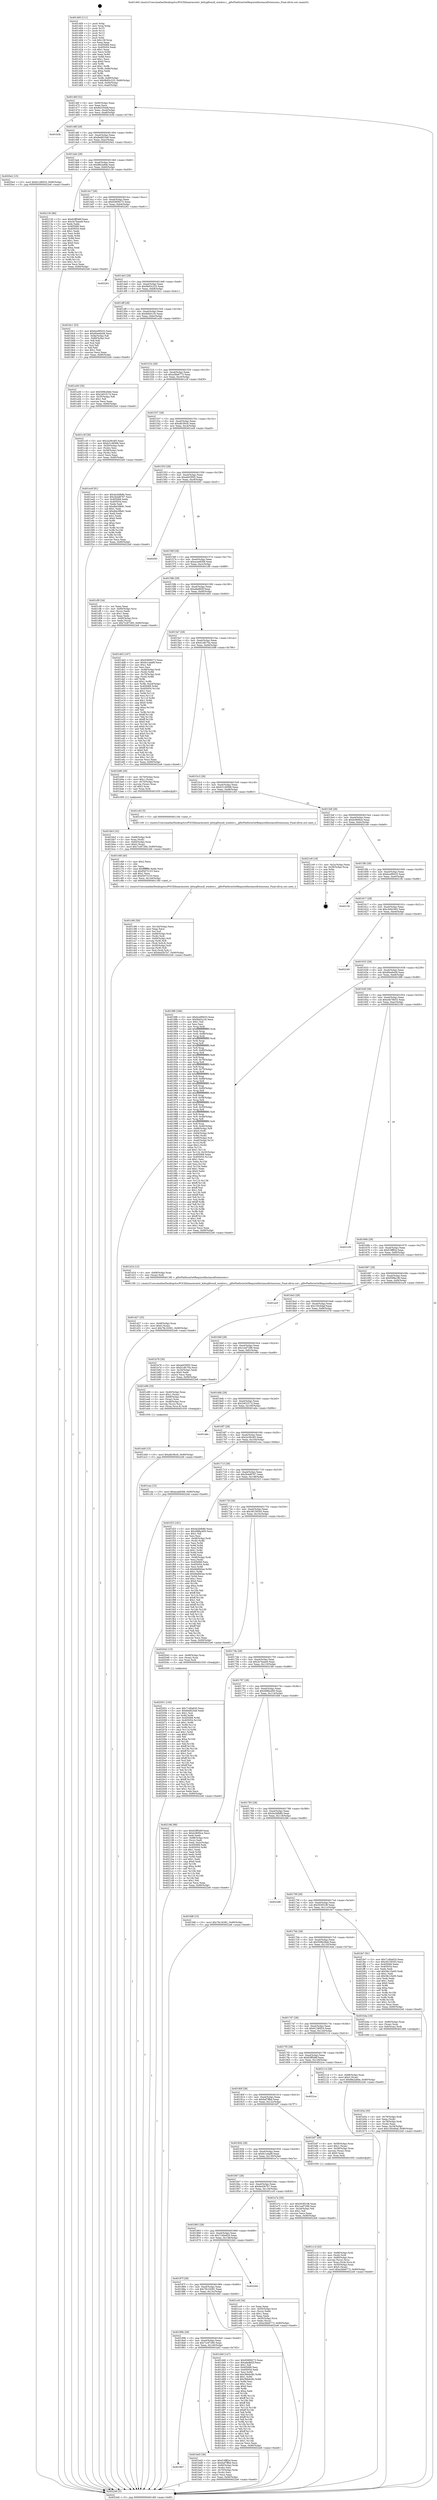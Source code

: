 digraph "0x401400" {
  label = "0x401400 (/mnt/c/Users/mathe/Desktop/tcc/POCII/binaries/extr_kittyglfwnull_window.c__glfwPlatformGetRequiredInstanceExtensions_Final-ollvm.out::main(0))"
  labelloc = "t"
  node[shape=record]

  Entry [label="",width=0.3,height=0.3,shape=circle,fillcolor=black,style=filled]
  "0x40146f" [label="{
     0x40146f [32]\l
     | [instrs]\l
     &nbsp;&nbsp;0x40146f \<+6\>: mov -0x90(%rbp),%eax\l
     &nbsp;&nbsp;0x401475 \<+2\>: mov %eax,%ecx\l
     &nbsp;&nbsp;0x401477 \<+6\>: sub $0x8e535ddf,%ecx\l
     &nbsp;&nbsp;0x40147d \<+6\>: mov %eax,-0xa4(%rbp)\l
     &nbsp;&nbsp;0x401483 \<+6\>: mov %ecx,-0xa8(%rbp)\l
     &nbsp;&nbsp;0x401489 \<+6\>: je 0000000000401b3b \<main+0x73b\>\l
  }"]
  "0x401b3b" [label="{
     0x401b3b\l
  }", style=dashed]
  "0x40148f" [label="{
     0x40148f [28]\l
     | [instrs]\l
     &nbsp;&nbsp;0x40148f \<+5\>: jmp 0000000000401494 \<main+0x94\>\l
     &nbsp;&nbsp;0x401494 \<+6\>: mov -0xa4(%rbp),%eax\l
     &nbsp;&nbsp;0x40149a \<+5\>: sub $0x8ed823a8,%eax\l
     &nbsp;&nbsp;0x40149f \<+6\>: mov %eax,-0xac(%rbp)\l
     &nbsp;&nbsp;0x4014a5 \<+6\>: je 00000000004020e2 \<main+0xce2\>\l
  }"]
  Exit [label="",width=0.3,height=0.3,shape=circle,fillcolor=black,style=filled,peripheries=2]
  "0x4020e2" [label="{
     0x4020e2 [15]\l
     | [instrs]\l
     &nbsp;&nbsp;0x4020e2 \<+10\>: movl $0x61280f16,-0x90(%rbp)\l
     &nbsp;&nbsp;0x4020ec \<+5\>: jmp 00000000004022e6 \<main+0xee6\>\l
  }"]
  "0x4014ab" [label="{
     0x4014ab [28]\l
     | [instrs]\l
     &nbsp;&nbsp;0x4014ab \<+5\>: jmp 00000000004014b0 \<main+0xb0\>\l
     &nbsp;&nbsp;0x4014b0 \<+6\>: mov -0xa4(%rbp),%eax\l
     &nbsp;&nbsp;0x4014b6 \<+5\>: sub $0x8fe2a8de,%eax\l
     &nbsp;&nbsp;0x4014bb \<+6\>: mov %eax,-0xb0(%rbp)\l
     &nbsp;&nbsp;0x4014c1 \<+6\>: je 0000000000402130 \<main+0xd30\>\l
  }"]
  "0x402051" [label="{
     0x402051 [145]\l
     | [instrs]\l
     &nbsp;&nbsp;0x402051 \<+5\>: mov $0x71d0a620,%ecx\l
     &nbsp;&nbsp;0x402056 \<+5\>: mov $0x8ed823a8,%edx\l
     &nbsp;&nbsp;0x40205b \<+3\>: mov $0x1,%sil\l
     &nbsp;&nbsp;0x40205e \<+3\>: xor %r8d,%r8d\l
     &nbsp;&nbsp;0x402061 \<+8\>: mov 0x405068,%r9d\l
     &nbsp;&nbsp;0x402069 \<+8\>: mov 0x405054,%r10d\l
     &nbsp;&nbsp;0x402071 \<+4\>: sub $0x1,%r8d\l
     &nbsp;&nbsp;0x402075 \<+3\>: mov %r9d,%r11d\l
     &nbsp;&nbsp;0x402078 \<+3\>: add %r8d,%r11d\l
     &nbsp;&nbsp;0x40207b \<+4\>: imul %r11d,%r9d\l
     &nbsp;&nbsp;0x40207f \<+4\>: and $0x1,%r9d\l
     &nbsp;&nbsp;0x402083 \<+4\>: cmp $0x0,%r9d\l
     &nbsp;&nbsp;0x402087 \<+3\>: sete %bl\l
     &nbsp;&nbsp;0x40208a \<+4\>: cmp $0xa,%r10d\l
     &nbsp;&nbsp;0x40208e \<+4\>: setl %r14b\l
     &nbsp;&nbsp;0x402092 \<+3\>: mov %bl,%r15b\l
     &nbsp;&nbsp;0x402095 \<+4\>: xor $0xff,%r15b\l
     &nbsp;&nbsp;0x402099 \<+3\>: mov %r14b,%r12b\l
     &nbsp;&nbsp;0x40209c \<+4\>: xor $0xff,%r12b\l
     &nbsp;&nbsp;0x4020a0 \<+4\>: xor $0x1,%sil\l
     &nbsp;&nbsp;0x4020a4 \<+3\>: mov %r15b,%r13b\l
     &nbsp;&nbsp;0x4020a7 \<+4\>: and $0xff,%r13b\l
     &nbsp;&nbsp;0x4020ab \<+3\>: and %sil,%bl\l
     &nbsp;&nbsp;0x4020ae \<+3\>: mov %r12b,%al\l
     &nbsp;&nbsp;0x4020b1 \<+2\>: and $0xff,%al\l
     &nbsp;&nbsp;0x4020b3 \<+3\>: and %sil,%r14b\l
     &nbsp;&nbsp;0x4020b6 \<+3\>: or %bl,%r13b\l
     &nbsp;&nbsp;0x4020b9 \<+3\>: or %r14b,%al\l
     &nbsp;&nbsp;0x4020bc \<+3\>: xor %al,%r13b\l
     &nbsp;&nbsp;0x4020bf \<+3\>: or %r12b,%r15b\l
     &nbsp;&nbsp;0x4020c2 \<+4\>: xor $0xff,%r15b\l
     &nbsp;&nbsp;0x4020c6 \<+4\>: or $0x1,%sil\l
     &nbsp;&nbsp;0x4020ca \<+3\>: and %sil,%r15b\l
     &nbsp;&nbsp;0x4020cd \<+3\>: or %r15b,%r13b\l
     &nbsp;&nbsp;0x4020d0 \<+4\>: test $0x1,%r13b\l
     &nbsp;&nbsp;0x4020d4 \<+3\>: cmovne %edx,%ecx\l
     &nbsp;&nbsp;0x4020d7 \<+6\>: mov %ecx,-0x90(%rbp)\l
     &nbsp;&nbsp;0x4020dd \<+5\>: jmp 00000000004022e6 \<main+0xee6\>\l
  }"]
  "0x402130" [label="{
     0x402130 [86]\l
     | [instrs]\l
     &nbsp;&nbsp;0x402130 \<+5\>: mov $0x62ff5d6f,%eax\l
     &nbsp;&nbsp;0x402135 \<+5\>: mov $0x3e7baee9,%ecx\l
     &nbsp;&nbsp;0x40213a \<+2\>: xor %edx,%edx\l
     &nbsp;&nbsp;0x40213c \<+7\>: mov 0x405068,%esi\l
     &nbsp;&nbsp;0x402143 \<+7\>: mov 0x405054,%edi\l
     &nbsp;&nbsp;0x40214a \<+3\>: sub $0x1,%edx\l
     &nbsp;&nbsp;0x40214d \<+3\>: mov %esi,%r8d\l
     &nbsp;&nbsp;0x402150 \<+3\>: add %edx,%r8d\l
     &nbsp;&nbsp;0x402153 \<+4\>: imul %r8d,%esi\l
     &nbsp;&nbsp;0x402157 \<+3\>: and $0x1,%esi\l
     &nbsp;&nbsp;0x40215a \<+3\>: cmp $0x0,%esi\l
     &nbsp;&nbsp;0x40215d \<+4\>: sete %r9b\l
     &nbsp;&nbsp;0x402161 \<+3\>: cmp $0xa,%edi\l
     &nbsp;&nbsp;0x402164 \<+4\>: setl %r10b\l
     &nbsp;&nbsp;0x402168 \<+3\>: mov %r9b,%r11b\l
     &nbsp;&nbsp;0x40216b \<+3\>: and %r10b,%r11b\l
     &nbsp;&nbsp;0x40216e \<+3\>: xor %r10b,%r9b\l
     &nbsp;&nbsp;0x402171 \<+3\>: or %r9b,%r11b\l
     &nbsp;&nbsp;0x402174 \<+4\>: test $0x1,%r11b\l
     &nbsp;&nbsp;0x402178 \<+3\>: cmovne %ecx,%eax\l
     &nbsp;&nbsp;0x40217b \<+6\>: mov %eax,-0x90(%rbp)\l
     &nbsp;&nbsp;0x402181 \<+5\>: jmp 00000000004022e6 \<main+0xee6\>\l
  }"]
  "0x4014c7" [label="{
     0x4014c7 [28]\l
     | [instrs]\l
     &nbsp;&nbsp;0x4014c7 \<+5\>: jmp 00000000004014cc \<main+0xcc\>\l
     &nbsp;&nbsp;0x4014cc \<+6\>: mov -0xa4(%rbp),%eax\l
     &nbsp;&nbsp;0x4014d2 \<+5\>: sub $0x93809273,%eax\l
     &nbsp;&nbsp;0x4014d7 \<+6\>: mov %eax,-0xb4(%rbp)\l
     &nbsp;&nbsp;0x4014dd \<+6\>: je 0000000000402261 \<main+0xe61\>\l
  }"]
  "0x401eb9" [label="{
     0x401eb9 [15]\l
     | [instrs]\l
     &nbsp;&nbsp;0x401eb9 \<+10\>: movl $0xa8c56cfc,-0x90(%rbp)\l
     &nbsp;&nbsp;0x401ec3 \<+5\>: jmp 00000000004022e6 \<main+0xee6\>\l
  }"]
  "0x402261" [label="{
     0x402261\l
  }", style=dashed]
  "0x4014e3" [label="{
     0x4014e3 [28]\l
     | [instrs]\l
     &nbsp;&nbsp;0x4014e3 \<+5\>: jmp 00000000004014e8 \<main+0xe8\>\l
     &nbsp;&nbsp;0x4014e8 \<+6\>: mov -0xa4(%rbp),%eax\l
     &nbsp;&nbsp;0x4014ee \<+5\>: sub $0x9b93c225,%eax\l
     &nbsp;&nbsp;0x4014f3 \<+6\>: mov %eax,-0xb8(%rbp)\l
     &nbsp;&nbsp;0x4014f9 \<+6\>: je 00000000004018c1 \<main+0x4c1\>\l
  }"]
  "0x401d27" [label="{
     0x401d27 [25]\l
     | [instrs]\l
     &nbsp;&nbsp;0x401d27 \<+4\>: mov -0x48(%rbp),%rax\l
     &nbsp;&nbsp;0x401d2b \<+6\>: movl $0x0,(%rax)\l
     &nbsp;&nbsp;0x401d31 \<+10\>: movl $0x78c16381,-0x90(%rbp)\l
     &nbsp;&nbsp;0x401d3b \<+5\>: jmp 00000000004022e6 \<main+0xee6\>\l
  }"]
  "0x4018c1" [label="{
     0x4018c1 [53]\l
     | [instrs]\l
     &nbsp;&nbsp;0x4018c1 \<+5\>: mov $0xbce99433,%eax\l
     &nbsp;&nbsp;0x4018c6 \<+5\>: mov $0xd0ee6a58,%ecx\l
     &nbsp;&nbsp;0x4018cb \<+6\>: mov -0x8a(%rbp),%dl\l
     &nbsp;&nbsp;0x4018d1 \<+7\>: mov -0x89(%rbp),%sil\l
     &nbsp;&nbsp;0x4018d8 \<+3\>: mov %dl,%dil\l
     &nbsp;&nbsp;0x4018db \<+3\>: and %sil,%dil\l
     &nbsp;&nbsp;0x4018de \<+3\>: xor %sil,%dl\l
     &nbsp;&nbsp;0x4018e1 \<+3\>: or %dl,%dil\l
     &nbsp;&nbsp;0x4018e4 \<+4\>: test $0x1,%dil\l
     &nbsp;&nbsp;0x4018e8 \<+3\>: cmovne %ecx,%eax\l
     &nbsp;&nbsp;0x4018eb \<+6\>: mov %eax,-0x90(%rbp)\l
     &nbsp;&nbsp;0x4018f1 \<+5\>: jmp 00000000004022e6 \<main+0xee6\>\l
  }"]
  "0x4014ff" [label="{
     0x4014ff [28]\l
     | [instrs]\l
     &nbsp;&nbsp;0x4014ff \<+5\>: jmp 0000000000401504 \<main+0x104\>\l
     &nbsp;&nbsp;0x401504 \<+6\>: mov -0xa4(%rbp),%eax\l
     &nbsp;&nbsp;0x40150a \<+5\>: sub $0x9dd3c1fc,%eax\l
     &nbsp;&nbsp;0x40150f \<+6\>: mov %eax,-0xbc(%rbp)\l
     &nbsp;&nbsp;0x401515 \<+6\>: je 0000000000401a50 \<main+0x650\>\l
  }"]
  "0x4022e6" [label="{
     0x4022e6 [5]\l
     | [instrs]\l
     &nbsp;&nbsp;0x4022e6 \<+5\>: jmp 000000000040146f \<main+0x6f\>\l
  }"]
  "0x401400" [label="{
     0x401400 [111]\l
     | [instrs]\l
     &nbsp;&nbsp;0x401400 \<+1\>: push %rbp\l
     &nbsp;&nbsp;0x401401 \<+3\>: mov %rsp,%rbp\l
     &nbsp;&nbsp;0x401404 \<+2\>: push %r15\l
     &nbsp;&nbsp;0x401406 \<+2\>: push %r14\l
     &nbsp;&nbsp;0x401408 \<+2\>: push %r13\l
     &nbsp;&nbsp;0x40140a \<+2\>: push %r12\l
     &nbsp;&nbsp;0x40140c \<+1\>: push %rbx\l
     &nbsp;&nbsp;0x40140d \<+7\>: sub $0x138,%rsp\l
     &nbsp;&nbsp;0x401414 \<+2\>: xor %eax,%eax\l
     &nbsp;&nbsp;0x401416 \<+7\>: mov 0x405068,%ecx\l
     &nbsp;&nbsp;0x40141d \<+7\>: mov 0x405054,%edx\l
     &nbsp;&nbsp;0x401424 \<+3\>: sub $0x1,%eax\l
     &nbsp;&nbsp;0x401427 \<+3\>: mov %ecx,%r8d\l
     &nbsp;&nbsp;0x40142a \<+3\>: add %eax,%r8d\l
     &nbsp;&nbsp;0x40142d \<+4\>: imul %r8d,%ecx\l
     &nbsp;&nbsp;0x401431 \<+3\>: and $0x1,%ecx\l
     &nbsp;&nbsp;0x401434 \<+3\>: cmp $0x0,%ecx\l
     &nbsp;&nbsp;0x401437 \<+4\>: sete %r9b\l
     &nbsp;&nbsp;0x40143b \<+4\>: and $0x1,%r9b\l
     &nbsp;&nbsp;0x40143f \<+7\>: mov %r9b,-0x8a(%rbp)\l
     &nbsp;&nbsp;0x401446 \<+3\>: cmp $0xa,%edx\l
     &nbsp;&nbsp;0x401449 \<+4\>: setl %r9b\l
     &nbsp;&nbsp;0x40144d \<+4\>: and $0x1,%r9b\l
     &nbsp;&nbsp;0x401451 \<+7\>: mov %r9b,-0x89(%rbp)\l
     &nbsp;&nbsp;0x401458 \<+10\>: movl $0x9b93c225,-0x90(%rbp)\l
     &nbsp;&nbsp;0x401462 \<+6\>: mov %edi,-0x94(%rbp)\l
     &nbsp;&nbsp;0x401468 \<+7\>: mov %rsi,-0xa0(%rbp)\l
  }"]
  "0x401c90" [label="{
     0x401c90 [56]\l
     | [instrs]\l
     &nbsp;&nbsp;0x401c90 \<+6\>: mov -0x144(%rbp),%ecx\l
     &nbsp;&nbsp;0x401c96 \<+3\>: imul %eax,%ecx\l
     &nbsp;&nbsp;0x401c99 \<+3\>: mov %cl,%sil\l
     &nbsp;&nbsp;0x401c9c \<+4\>: mov -0x68(%rbp),%rdi\l
     &nbsp;&nbsp;0x401ca0 \<+3\>: mov (%rdi),%rdi\l
     &nbsp;&nbsp;0x401ca3 \<+4\>: mov -0x60(%rbp),%r8\l
     &nbsp;&nbsp;0x401ca7 \<+3\>: movslq (%r8),%r8\l
     &nbsp;&nbsp;0x401caa \<+4\>: mov (%rdi,%r8,8),%rdi\l
     &nbsp;&nbsp;0x401cae \<+4\>: mov -0x50(%rbp),%r8\l
     &nbsp;&nbsp;0x401cb2 \<+3\>: movslq (%r8),%r8\l
     &nbsp;&nbsp;0x401cb5 \<+4\>: mov %sil,(%rdi,%r8,1)\l
     &nbsp;&nbsp;0x401cb9 \<+10\>: movl $0x6ed3b7b7,-0x90(%rbp)\l
     &nbsp;&nbsp;0x401cc3 \<+5\>: jmp 00000000004022e6 \<main+0xee6\>\l
  }"]
  "0x401a50" [label="{
     0x401a50 [30]\l
     | [instrs]\l
     &nbsp;&nbsp;0x401a50 \<+5\>: mov $0x509b28dd,%eax\l
     &nbsp;&nbsp;0x401a55 \<+5\>: mov $0x2401f174,%ecx\l
     &nbsp;&nbsp;0x401a5a \<+3\>: mov -0x35(%rbp),%dl\l
     &nbsp;&nbsp;0x401a5d \<+3\>: test $0x1,%dl\l
     &nbsp;&nbsp;0x401a60 \<+3\>: cmovne %ecx,%eax\l
     &nbsp;&nbsp;0x401a63 \<+6\>: mov %eax,-0x90(%rbp)\l
     &nbsp;&nbsp;0x401a69 \<+5\>: jmp 00000000004022e6 \<main+0xee6\>\l
  }"]
  "0x40151b" [label="{
     0x40151b [28]\l
     | [instrs]\l
     &nbsp;&nbsp;0x40151b \<+5\>: jmp 0000000000401520 \<main+0x120\>\l
     &nbsp;&nbsp;0x401520 \<+6\>: mov -0xa4(%rbp),%eax\l
     &nbsp;&nbsp;0x401526 \<+5\>: sub $0xa3bb6773,%eax\l
     &nbsp;&nbsp;0x40152b \<+6\>: mov %eax,-0xc0(%rbp)\l
     &nbsp;&nbsp;0x401531 \<+6\>: je 0000000000401c3f \<main+0x83f\>\l
  }"]
  "0x401c68" [label="{
     0x401c68 [40]\l
     | [instrs]\l
     &nbsp;&nbsp;0x401c68 \<+5\>: mov $0x2,%ecx\l
     &nbsp;&nbsp;0x401c6d \<+1\>: cltd\l
     &nbsp;&nbsp;0x401c6e \<+2\>: idiv %ecx\l
     &nbsp;&nbsp;0x401c70 \<+6\>: imul $0xfffffffe,%edx,%ecx\l
     &nbsp;&nbsp;0x401c76 \<+6\>: sub $0xf3d73153,%ecx\l
     &nbsp;&nbsp;0x401c7c \<+3\>: add $0x1,%ecx\l
     &nbsp;&nbsp;0x401c7f \<+6\>: add $0xf3d73153,%ecx\l
     &nbsp;&nbsp;0x401c85 \<+6\>: mov %ecx,-0x144(%rbp)\l
     &nbsp;&nbsp;0x401c8b \<+5\>: call 0000000000401160 \<next_i\>\l
     | [calls]\l
     &nbsp;&nbsp;0x401160 \{1\} (/mnt/c/Users/mathe/Desktop/tcc/POCII/binaries/extr_kittyglfwnull_window.c__glfwPlatformGetRequiredInstanceExtensions_Final-ollvm.out::next_i)\l
  }"]
  "0x401c3f" [label="{
     0x401c3f [36]\l
     | [instrs]\l
     &nbsp;&nbsp;0x401c3f \<+5\>: mov $0x2a39c4f3,%eax\l
     &nbsp;&nbsp;0x401c44 \<+5\>: mov $0xb3148588,%ecx\l
     &nbsp;&nbsp;0x401c49 \<+4\>: mov -0x50(%rbp),%rdx\l
     &nbsp;&nbsp;0x401c4d \<+2\>: mov (%rdx),%esi\l
     &nbsp;&nbsp;0x401c4f \<+4\>: mov -0x58(%rbp),%rdx\l
     &nbsp;&nbsp;0x401c53 \<+2\>: cmp (%rdx),%esi\l
     &nbsp;&nbsp;0x401c55 \<+3\>: cmovl %ecx,%eax\l
     &nbsp;&nbsp;0x401c58 \<+6\>: mov %eax,-0x90(%rbp)\l
     &nbsp;&nbsp;0x401c5e \<+5\>: jmp 00000000004022e6 \<main+0xee6\>\l
  }"]
  "0x401537" [label="{
     0x401537 [28]\l
     | [instrs]\l
     &nbsp;&nbsp;0x401537 \<+5\>: jmp 000000000040153c \<main+0x13c\>\l
     &nbsp;&nbsp;0x40153c \<+6\>: mov -0xa4(%rbp),%eax\l
     &nbsp;&nbsp;0x401542 \<+5\>: sub $0xa8c56cfc,%eax\l
     &nbsp;&nbsp;0x401547 \<+6\>: mov %eax,-0xc4(%rbp)\l
     &nbsp;&nbsp;0x40154d \<+6\>: je 0000000000401ec8 \<main+0xac8\>\l
  }"]
  "0x401c14" [label="{
     0x401c14 [43]\l
     | [instrs]\l
     &nbsp;&nbsp;0x401c14 \<+4\>: mov -0x68(%rbp),%rdi\l
     &nbsp;&nbsp;0x401c18 \<+3\>: mov (%rdi),%rdi\l
     &nbsp;&nbsp;0x401c1b \<+4\>: mov -0x60(%rbp),%rcx\l
     &nbsp;&nbsp;0x401c1f \<+3\>: movslq (%rcx),%rcx\l
     &nbsp;&nbsp;0x401c22 \<+4\>: mov %rax,(%rdi,%rcx,8)\l
     &nbsp;&nbsp;0x401c26 \<+4\>: mov -0x50(%rbp),%rax\l
     &nbsp;&nbsp;0x401c2a \<+6\>: movl $0x0,(%rax)\l
     &nbsp;&nbsp;0x401c30 \<+10\>: movl $0xa3bb6773,-0x90(%rbp)\l
     &nbsp;&nbsp;0x401c3a \<+5\>: jmp 00000000004022e6 \<main+0xee6\>\l
  }"]
  "0x401ec8" [label="{
     0x401ec8 [91]\l
     | [instrs]\l
     &nbsp;&nbsp;0x401ec8 \<+5\>: mov $0x4e2bfb8b,%eax\l
     &nbsp;&nbsp;0x401ecd \<+5\>: mov $0x2b4d8767,%ecx\l
     &nbsp;&nbsp;0x401ed2 \<+7\>: mov 0x405068,%edx\l
     &nbsp;&nbsp;0x401ed9 \<+7\>: mov 0x405054,%esi\l
     &nbsp;&nbsp;0x401ee0 \<+2\>: mov %edx,%edi\l
     &nbsp;&nbsp;0x401ee2 \<+6\>: sub $0xdbe39b81,%edi\l
     &nbsp;&nbsp;0x401ee8 \<+3\>: sub $0x1,%edi\l
     &nbsp;&nbsp;0x401eeb \<+6\>: add $0xdbe39b81,%edi\l
     &nbsp;&nbsp;0x401ef1 \<+3\>: imul %edi,%edx\l
     &nbsp;&nbsp;0x401ef4 \<+3\>: and $0x1,%edx\l
     &nbsp;&nbsp;0x401ef7 \<+3\>: cmp $0x0,%edx\l
     &nbsp;&nbsp;0x401efa \<+4\>: sete %r8b\l
     &nbsp;&nbsp;0x401efe \<+3\>: cmp $0xa,%esi\l
     &nbsp;&nbsp;0x401f01 \<+4\>: setl %r9b\l
     &nbsp;&nbsp;0x401f05 \<+3\>: mov %r8b,%r10b\l
     &nbsp;&nbsp;0x401f08 \<+3\>: and %r9b,%r10b\l
     &nbsp;&nbsp;0x401f0b \<+3\>: xor %r9b,%r8b\l
     &nbsp;&nbsp;0x401f0e \<+3\>: or %r8b,%r10b\l
     &nbsp;&nbsp;0x401f11 \<+4\>: test $0x1,%r10b\l
     &nbsp;&nbsp;0x401f15 \<+3\>: cmovne %ecx,%eax\l
     &nbsp;&nbsp;0x401f18 \<+6\>: mov %eax,-0x90(%rbp)\l
     &nbsp;&nbsp;0x401f1e \<+5\>: jmp 00000000004022e6 \<main+0xee6\>\l
  }"]
  "0x401553" [label="{
     0x401553 [28]\l
     | [instrs]\l
     &nbsp;&nbsp;0x401553 \<+5\>: jmp 0000000000401558 \<main+0x158\>\l
     &nbsp;&nbsp;0x401558 \<+6\>: mov -0xa4(%rbp),%eax\l
     &nbsp;&nbsp;0x40155e \<+5\>: sub $0xab03f5f2,%eax\l
     &nbsp;&nbsp;0x401563 \<+6\>: mov %eax,-0xc8(%rbp)\l
     &nbsp;&nbsp;0x401569 \<+6\>: je 00000000004020f1 \<main+0xcf1\>\l
  }"]
  "0x4018b7" [label="{
     0x4018b7\l
  }", style=dashed]
  "0x4020f1" [label="{
     0x4020f1\l
  }", style=dashed]
  "0x40156f" [label="{
     0x40156f [28]\l
     | [instrs]\l
     &nbsp;&nbsp;0x40156f \<+5\>: jmp 0000000000401574 \<main+0x174\>\l
     &nbsp;&nbsp;0x401574 \<+6\>: mov -0xa4(%rbp),%eax\l
     &nbsp;&nbsp;0x40157a \<+5\>: sub $0xacae9268,%eax\l
     &nbsp;&nbsp;0x40157f \<+6\>: mov %eax,-0xcc(%rbp)\l
     &nbsp;&nbsp;0x401585 \<+6\>: je 0000000000401cf9 \<main+0x8f9\>\l
  }"]
  "0x401bd3" [label="{
     0x401bd3 [36]\l
     | [instrs]\l
     &nbsp;&nbsp;0x401bd3 \<+5\>: mov $0xf19fff2d,%eax\l
     &nbsp;&nbsp;0x401bd8 \<+5\>: mov $0x6af7ffbd,%ecx\l
     &nbsp;&nbsp;0x401bdd \<+4\>: mov -0x60(%rbp),%rdx\l
     &nbsp;&nbsp;0x401be1 \<+2\>: mov (%rdx),%esi\l
     &nbsp;&nbsp;0x401be3 \<+4\>: mov -0x70(%rbp),%rdx\l
     &nbsp;&nbsp;0x401be7 \<+2\>: cmp (%rdx),%esi\l
     &nbsp;&nbsp;0x401be9 \<+3\>: cmovl %ecx,%eax\l
     &nbsp;&nbsp;0x401bec \<+6\>: mov %eax,-0x90(%rbp)\l
     &nbsp;&nbsp;0x401bf2 \<+5\>: jmp 00000000004022e6 \<main+0xee6\>\l
  }"]
  "0x401cf9" [label="{
     0x401cf9 [34]\l
     | [instrs]\l
     &nbsp;&nbsp;0x401cf9 \<+2\>: xor %eax,%eax\l
     &nbsp;&nbsp;0x401cfb \<+4\>: mov -0x60(%rbp),%rcx\l
     &nbsp;&nbsp;0x401cff \<+2\>: mov (%rcx),%edx\l
     &nbsp;&nbsp;0x401d01 \<+3\>: sub $0x1,%eax\l
     &nbsp;&nbsp;0x401d04 \<+2\>: sub %eax,%edx\l
     &nbsp;&nbsp;0x401d06 \<+4\>: mov -0x60(%rbp),%rcx\l
     &nbsp;&nbsp;0x401d0a \<+2\>: mov %edx,(%rcx)\l
     &nbsp;&nbsp;0x401d0c \<+10\>: movl $0x7cc87260,-0x90(%rbp)\l
     &nbsp;&nbsp;0x401d16 \<+5\>: jmp 00000000004022e6 \<main+0xee6\>\l
  }"]
  "0x40158b" [label="{
     0x40158b [28]\l
     | [instrs]\l
     &nbsp;&nbsp;0x40158b \<+5\>: jmp 0000000000401590 \<main+0x190\>\l
     &nbsp;&nbsp;0x401590 \<+6\>: mov -0xa4(%rbp),%eax\l
     &nbsp;&nbsp;0x401596 \<+5\>: sub $0xafadfd2f,%eax\l
     &nbsp;&nbsp;0x40159b \<+6\>: mov %eax,-0xd0(%rbp)\l
     &nbsp;&nbsp;0x4015a1 \<+6\>: je 0000000000401dd3 \<main+0x9d3\>\l
  }"]
  "0x40189b" [label="{
     0x40189b [28]\l
     | [instrs]\l
     &nbsp;&nbsp;0x40189b \<+5\>: jmp 00000000004018a0 \<main+0x4a0\>\l
     &nbsp;&nbsp;0x4018a0 \<+6\>: mov -0xa4(%rbp),%eax\l
     &nbsp;&nbsp;0x4018a6 \<+5\>: sub $0x7cc87260,%eax\l
     &nbsp;&nbsp;0x4018ab \<+6\>: mov %eax,-0x140(%rbp)\l
     &nbsp;&nbsp;0x4018b1 \<+6\>: je 0000000000401bd3 \<main+0x7d3\>\l
  }"]
  "0x401dd3" [label="{
     0x401dd3 [167]\l
     | [instrs]\l
     &nbsp;&nbsp;0x401dd3 \<+5\>: mov $0x93809273,%eax\l
     &nbsp;&nbsp;0x401dd8 \<+5\>: mov $0x6c1edaf9,%ecx\l
     &nbsp;&nbsp;0x401ddd \<+2\>: mov $0x1,%dl\l
     &nbsp;&nbsp;0x401ddf \<+2\>: xor %esi,%esi\l
     &nbsp;&nbsp;0x401de1 \<+4\>: mov -0x48(%rbp),%rdi\l
     &nbsp;&nbsp;0x401de5 \<+3\>: mov (%rdi),%r8d\l
     &nbsp;&nbsp;0x401de8 \<+4\>: mov -0x70(%rbp),%rdi\l
     &nbsp;&nbsp;0x401dec \<+3\>: cmp (%rdi),%r8d\l
     &nbsp;&nbsp;0x401def \<+4\>: setl %r9b\l
     &nbsp;&nbsp;0x401df3 \<+4\>: and $0x1,%r9b\l
     &nbsp;&nbsp;0x401df7 \<+4\>: mov %r9b,-0x2d(%rbp)\l
     &nbsp;&nbsp;0x401dfb \<+8\>: mov 0x405068,%r8d\l
     &nbsp;&nbsp;0x401e03 \<+8\>: mov 0x405054,%r10d\l
     &nbsp;&nbsp;0x401e0b \<+3\>: sub $0x1,%esi\l
     &nbsp;&nbsp;0x401e0e \<+3\>: mov %r8d,%r11d\l
     &nbsp;&nbsp;0x401e11 \<+3\>: add %esi,%r11d\l
     &nbsp;&nbsp;0x401e14 \<+4\>: imul %r11d,%r8d\l
     &nbsp;&nbsp;0x401e18 \<+4\>: and $0x1,%r8d\l
     &nbsp;&nbsp;0x401e1c \<+4\>: cmp $0x0,%r8d\l
     &nbsp;&nbsp;0x401e20 \<+4\>: sete %r9b\l
     &nbsp;&nbsp;0x401e24 \<+4\>: cmp $0xa,%r10d\l
     &nbsp;&nbsp;0x401e28 \<+3\>: setl %bl\l
     &nbsp;&nbsp;0x401e2b \<+3\>: mov %r9b,%r14b\l
     &nbsp;&nbsp;0x401e2e \<+4\>: xor $0xff,%r14b\l
     &nbsp;&nbsp;0x401e32 \<+3\>: mov %bl,%r15b\l
     &nbsp;&nbsp;0x401e35 \<+4\>: xor $0xff,%r15b\l
     &nbsp;&nbsp;0x401e39 \<+3\>: xor $0x0,%dl\l
     &nbsp;&nbsp;0x401e3c \<+3\>: mov %r14b,%r12b\l
     &nbsp;&nbsp;0x401e3f \<+4\>: and $0x0,%r12b\l
     &nbsp;&nbsp;0x401e43 \<+3\>: and %dl,%r9b\l
     &nbsp;&nbsp;0x401e46 \<+3\>: mov %r15b,%r13b\l
     &nbsp;&nbsp;0x401e49 \<+4\>: and $0x0,%r13b\l
     &nbsp;&nbsp;0x401e4d \<+2\>: and %dl,%bl\l
     &nbsp;&nbsp;0x401e4f \<+3\>: or %r9b,%r12b\l
     &nbsp;&nbsp;0x401e52 \<+3\>: or %bl,%r13b\l
     &nbsp;&nbsp;0x401e55 \<+3\>: xor %r13b,%r12b\l
     &nbsp;&nbsp;0x401e58 \<+3\>: or %r15b,%r14b\l
     &nbsp;&nbsp;0x401e5b \<+4\>: xor $0xff,%r14b\l
     &nbsp;&nbsp;0x401e5f \<+3\>: or $0x0,%dl\l
     &nbsp;&nbsp;0x401e62 \<+3\>: and %dl,%r14b\l
     &nbsp;&nbsp;0x401e65 \<+3\>: or %r14b,%r12b\l
     &nbsp;&nbsp;0x401e68 \<+4\>: test $0x1,%r12b\l
     &nbsp;&nbsp;0x401e6c \<+3\>: cmovne %ecx,%eax\l
     &nbsp;&nbsp;0x401e6f \<+6\>: mov %eax,-0x90(%rbp)\l
     &nbsp;&nbsp;0x401e75 \<+5\>: jmp 00000000004022e6 \<main+0xee6\>\l
  }"]
  "0x4015a7" [label="{
     0x4015a7 [28]\l
     | [instrs]\l
     &nbsp;&nbsp;0x4015a7 \<+5\>: jmp 00000000004015ac \<main+0x1ac\>\l
     &nbsp;&nbsp;0x4015ac \<+6\>: mov -0xa4(%rbp),%eax\l
     &nbsp;&nbsp;0x4015b2 \<+5\>: sub $0xb1dfc70a,%eax\l
     &nbsp;&nbsp;0x4015b7 \<+6\>: mov %eax,-0xd4(%rbp)\l
     &nbsp;&nbsp;0x4015bd \<+6\>: je 0000000000401b96 \<main+0x796\>\l
  }"]
  "0x401d40" [label="{
     0x401d40 [147]\l
     | [instrs]\l
     &nbsp;&nbsp;0x401d40 \<+5\>: mov $0x93809273,%eax\l
     &nbsp;&nbsp;0x401d45 \<+5\>: mov $0xafadfd2f,%ecx\l
     &nbsp;&nbsp;0x401d4a \<+2\>: mov $0x1,%dl\l
     &nbsp;&nbsp;0x401d4c \<+7\>: mov 0x405068,%esi\l
     &nbsp;&nbsp;0x401d53 \<+7\>: mov 0x405054,%edi\l
     &nbsp;&nbsp;0x401d5a \<+3\>: mov %esi,%r8d\l
     &nbsp;&nbsp;0x401d5d \<+7\>: add $0x366dc0fc,%r8d\l
     &nbsp;&nbsp;0x401d64 \<+4\>: sub $0x1,%r8d\l
     &nbsp;&nbsp;0x401d68 \<+7\>: sub $0x366dc0fc,%r8d\l
     &nbsp;&nbsp;0x401d6f \<+4\>: imul %r8d,%esi\l
     &nbsp;&nbsp;0x401d73 \<+3\>: and $0x1,%esi\l
     &nbsp;&nbsp;0x401d76 \<+3\>: cmp $0x0,%esi\l
     &nbsp;&nbsp;0x401d79 \<+4\>: sete %r9b\l
     &nbsp;&nbsp;0x401d7d \<+3\>: cmp $0xa,%edi\l
     &nbsp;&nbsp;0x401d80 \<+4\>: setl %r10b\l
     &nbsp;&nbsp;0x401d84 \<+3\>: mov %r9b,%r11b\l
     &nbsp;&nbsp;0x401d87 \<+4\>: xor $0xff,%r11b\l
     &nbsp;&nbsp;0x401d8b \<+3\>: mov %r10b,%bl\l
     &nbsp;&nbsp;0x401d8e \<+3\>: xor $0xff,%bl\l
     &nbsp;&nbsp;0x401d91 \<+3\>: xor $0x1,%dl\l
     &nbsp;&nbsp;0x401d94 \<+3\>: mov %r11b,%r14b\l
     &nbsp;&nbsp;0x401d97 \<+4\>: and $0xff,%r14b\l
     &nbsp;&nbsp;0x401d9b \<+3\>: and %dl,%r9b\l
     &nbsp;&nbsp;0x401d9e \<+3\>: mov %bl,%r15b\l
     &nbsp;&nbsp;0x401da1 \<+4\>: and $0xff,%r15b\l
     &nbsp;&nbsp;0x401da5 \<+3\>: and %dl,%r10b\l
     &nbsp;&nbsp;0x401da8 \<+3\>: or %r9b,%r14b\l
     &nbsp;&nbsp;0x401dab \<+3\>: or %r10b,%r15b\l
     &nbsp;&nbsp;0x401dae \<+3\>: xor %r15b,%r14b\l
     &nbsp;&nbsp;0x401db1 \<+3\>: or %bl,%r11b\l
     &nbsp;&nbsp;0x401db4 \<+4\>: xor $0xff,%r11b\l
     &nbsp;&nbsp;0x401db8 \<+3\>: or $0x1,%dl\l
     &nbsp;&nbsp;0x401dbb \<+3\>: and %dl,%r11b\l
     &nbsp;&nbsp;0x401dbe \<+3\>: or %r11b,%r14b\l
     &nbsp;&nbsp;0x401dc1 \<+4\>: test $0x1,%r14b\l
     &nbsp;&nbsp;0x401dc5 \<+3\>: cmovne %ecx,%eax\l
     &nbsp;&nbsp;0x401dc8 \<+6\>: mov %eax,-0x90(%rbp)\l
     &nbsp;&nbsp;0x401dce \<+5\>: jmp 00000000004022e6 \<main+0xee6\>\l
  }"]
  "0x401b96" [label="{
     0x401b96 [29]\l
     | [instrs]\l
     &nbsp;&nbsp;0x401b96 \<+4\>: mov -0x70(%rbp),%rax\l
     &nbsp;&nbsp;0x401b9a \<+6\>: movl $0x1,(%rax)\l
     &nbsp;&nbsp;0x401ba0 \<+4\>: mov -0x70(%rbp),%rax\l
     &nbsp;&nbsp;0x401ba4 \<+3\>: movslq (%rax),%rax\l
     &nbsp;&nbsp;0x401ba7 \<+4\>: shl $0x3,%rax\l
     &nbsp;&nbsp;0x401bab \<+3\>: mov %rax,%rdi\l
     &nbsp;&nbsp;0x401bae \<+5\>: call 0000000000401050 \<malloc@plt\>\l
     | [calls]\l
     &nbsp;&nbsp;0x401050 \{1\} (unknown)\l
  }"]
  "0x4015c3" [label="{
     0x4015c3 [28]\l
     | [instrs]\l
     &nbsp;&nbsp;0x4015c3 \<+5\>: jmp 00000000004015c8 \<main+0x1c8\>\l
     &nbsp;&nbsp;0x4015c8 \<+6\>: mov -0xa4(%rbp),%eax\l
     &nbsp;&nbsp;0x4015ce \<+5\>: sub $0xb3148588,%eax\l
     &nbsp;&nbsp;0x4015d3 \<+6\>: mov %eax,-0xd8(%rbp)\l
     &nbsp;&nbsp;0x4015d9 \<+6\>: je 0000000000401c63 \<main+0x863\>\l
  }"]
  "0x40187f" [label="{
     0x40187f [28]\l
     | [instrs]\l
     &nbsp;&nbsp;0x40187f \<+5\>: jmp 0000000000401884 \<main+0x484\>\l
     &nbsp;&nbsp;0x401884 \<+6\>: mov -0xa4(%rbp),%eax\l
     &nbsp;&nbsp;0x40188a \<+5\>: sub $0x78c16381,%eax\l
     &nbsp;&nbsp;0x40188f \<+6\>: mov %eax,-0x13c(%rbp)\l
     &nbsp;&nbsp;0x401895 \<+6\>: je 0000000000401d40 \<main+0x940\>\l
  }"]
  "0x401c63" [label="{
     0x401c63 [5]\l
     | [instrs]\l
     &nbsp;&nbsp;0x401c63 \<+5\>: call 0000000000401160 \<next_i\>\l
     | [calls]\l
     &nbsp;&nbsp;0x401160 \{1\} (/mnt/c/Users/mathe/Desktop/tcc/POCII/binaries/extr_kittyglfwnull_window.c__glfwPlatformGetRequiredInstanceExtensions_Final-ollvm.out::next_i)\l
  }"]
  "0x4015df" [label="{
     0x4015df [28]\l
     | [instrs]\l
     &nbsp;&nbsp;0x4015df \<+5\>: jmp 00000000004015e4 \<main+0x1e4\>\l
     &nbsp;&nbsp;0x4015e4 \<+6\>: mov -0xa4(%rbp),%eax\l
     &nbsp;&nbsp;0x4015ea \<+5\>: sub $0xbc80f4ce,%eax\l
     &nbsp;&nbsp;0x4015ef \<+6\>: mov %eax,-0xdc(%rbp)\l
     &nbsp;&nbsp;0x4015f5 \<+6\>: je 00000000004021e9 \<main+0xde9\>\l
  }"]
  "0x4022b0" [label="{
     0x4022b0\l
  }", style=dashed]
  "0x4021e9" [label="{
     0x4021e9 [18]\l
     | [instrs]\l
     &nbsp;&nbsp;0x4021e9 \<+3\>: mov -0x2c(%rbp),%eax\l
     &nbsp;&nbsp;0x4021ec \<+4\>: lea -0x28(%rbp),%rsp\l
     &nbsp;&nbsp;0x4021f0 \<+1\>: pop %rbx\l
     &nbsp;&nbsp;0x4021f1 \<+2\>: pop %r12\l
     &nbsp;&nbsp;0x4021f3 \<+2\>: pop %r13\l
     &nbsp;&nbsp;0x4021f5 \<+2\>: pop %r14\l
     &nbsp;&nbsp;0x4021f7 \<+2\>: pop %r15\l
     &nbsp;&nbsp;0x4021f9 \<+1\>: pop %rbp\l
     &nbsp;&nbsp;0x4021fa \<+1\>: ret\l
  }"]
  "0x4015fb" [label="{
     0x4015fb [28]\l
     | [instrs]\l
     &nbsp;&nbsp;0x4015fb \<+5\>: jmp 0000000000401600 \<main+0x200\>\l
     &nbsp;&nbsp;0x401600 \<+6\>: mov -0xa4(%rbp),%eax\l
     &nbsp;&nbsp;0x401606 \<+5\>: sub $0xbce99433,%eax\l
     &nbsp;&nbsp;0x40160b \<+6\>: mov %eax,-0xe0(%rbp)\l
     &nbsp;&nbsp;0x401611 \<+6\>: je 00000000004021fb \<main+0xdfb\>\l
  }"]
  "0x401863" [label="{
     0x401863 [28]\l
     | [instrs]\l
     &nbsp;&nbsp;0x401863 \<+5\>: jmp 0000000000401868 \<main+0x468\>\l
     &nbsp;&nbsp;0x401868 \<+6\>: mov -0xa4(%rbp),%eax\l
     &nbsp;&nbsp;0x40186e \<+5\>: sub $0x71d0a620,%eax\l
     &nbsp;&nbsp;0x401873 \<+6\>: mov %eax,-0x138(%rbp)\l
     &nbsp;&nbsp;0x401879 \<+6\>: je 00000000004022b0 \<main+0xeb0\>\l
  }"]
  "0x4021fb" [label="{
     0x4021fb\l
  }", style=dashed]
  "0x401617" [label="{
     0x401617 [28]\l
     | [instrs]\l
     &nbsp;&nbsp;0x401617 \<+5\>: jmp 000000000040161c \<main+0x21c\>\l
     &nbsp;&nbsp;0x40161c \<+6\>: mov -0xa4(%rbp),%eax\l
     &nbsp;&nbsp;0x401622 \<+5\>: sub $0xc44b2462,%eax\l
     &nbsp;&nbsp;0x401627 \<+6\>: mov %eax,-0xe4(%rbp)\l
     &nbsp;&nbsp;0x40162d \<+6\>: je 0000000000402240 \<main+0xe40\>\l
  }"]
  "0x401cc8" [label="{
     0x401cc8 [34]\l
     | [instrs]\l
     &nbsp;&nbsp;0x401cc8 \<+2\>: xor %eax,%eax\l
     &nbsp;&nbsp;0x401cca \<+4\>: mov -0x50(%rbp),%rcx\l
     &nbsp;&nbsp;0x401cce \<+2\>: mov (%rcx),%edx\l
     &nbsp;&nbsp;0x401cd0 \<+3\>: sub $0x1,%eax\l
     &nbsp;&nbsp;0x401cd3 \<+2\>: sub %eax,%edx\l
     &nbsp;&nbsp;0x401cd5 \<+4\>: mov -0x50(%rbp),%rcx\l
     &nbsp;&nbsp;0x401cd9 \<+2\>: mov %edx,(%rcx)\l
     &nbsp;&nbsp;0x401cdb \<+10\>: movl $0xa3bb6773,-0x90(%rbp)\l
     &nbsp;&nbsp;0x401ce5 \<+5\>: jmp 00000000004022e6 \<main+0xee6\>\l
  }"]
  "0x402240" [label="{
     0x402240\l
  }", style=dashed]
  "0x401633" [label="{
     0x401633 [28]\l
     | [instrs]\l
     &nbsp;&nbsp;0x401633 \<+5\>: jmp 0000000000401638 \<main+0x238\>\l
     &nbsp;&nbsp;0x401638 \<+6\>: mov -0xa4(%rbp),%eax\l
     &nbsp;&nbsp;0x40163e \<+5\>: sub $0xd0ee6a58,%eax\l
     &nbsp;&nbsp;0x401643 \<+6\>: mov %eax,-0xe8(%rbp)\l
     &nbsp;&nbsp;0x401649 \<+6\>: je 00000000004018f6 \<main+0x4f6\>\l
  }"]
  "0x401847" [label="{
     0x401847 [28]\l
     | [instrs]\l
     &nbsp;&nbsp;0x401847 \<+5\>: jmp 000000000040184c \<main+0x44c\>\l
     &nbsp;&nbsp;0x40184c \<+6\>: mov -0xa4(%rbp),%eax\l
     &nbsp;&nbsp;0x401852 \<+5\>: sub $0x6ed3b7b7,%eax\l
     &nbsp;&nbsp;0x401857 \<+6\>: mov %eax,-0x134(%rbp)\l
     &nbsp;&nbsp;0x40185d \<+6\>: je 0000000000401cc8 \<main+0x8c8\>\l
  }"]
  "0x4018f6" [label="{
     0x4018f6 [346]\l
     | [instrs]\l
     &nbsp;&nbsp;0x4018f6 \<+5\>: mov $0xbce99433,%eax\l
     &nbsp;&nbsp;0x4018fb \<+5\>: mov $0x9dd3c1fc,%ecx\l
     &nbsp;&nbsp;0x401900 \<+2\>: mov $0x1,%dl\l
     &nbsp;&nbsp;0x401902 \<+2\>: xor %esi,%esi\l
     &nbsp;&nbsp;0x401904 \<+3\>: mov %rsp,%rdi\l
     &nbsp;&nbsp;0x401907 \<+4\>: add $0xfffffffffffffff0,%rdi\l
     &nbsp;&nbsp;0x40190b \<+3\>: mov %rdi,%rsp\l
     &nbsp;&nbsp;0x40190e \<+7\>: mov %rdi,-0x88(%rbp)\l
     &nbsp;&nbsp;0x401915 \<+3\>: mov %rsp,%rdi\l
     &nbsp;&nbsp;0x401918 \<+4\>: add $0xfffffffffffffff0,%rdi\l
     &nbsp;&nbsp;0x40191c \<+3\>: mov %rdi,%rsp\l
     &nbsp;&nbsp;0x40191f \<+3\>: mov %rsp,%r8\l
     &nbsp;&nbsp;0x401922 \<+4\>: add $0xfffffffffffffff0,%r8\l
     &nbsp;&nbsp;0x401926 \<+3\>: mov %r8,%rsp\l
     &nbsp;&nbsp;0x401929 \<+4\>: mov %r8,-0x80(%rbp)\l
     &nbsp;&nbsp;0x40192d \<+3\>: mov %rsp,%r8\l
     &nbsp;&nbsp;0x401930 \<+4\>: add $0xfffffffffffffff0,%r8\l
     &nbsp;&nbsp;0x401934 \<+3\>: mov %r8,%rsp\l
     &nbsp;&nbsp;0x401937 \<+4\>: mov %r8,-0x78(%rbp)\l
     &nbsp;&nbsp;0x40193b \<+3\>: mov %rsp,%r8\l
     &nbsp;&nbsp;0x40193e \<+4\>: add $0xfffffffffffffff0,%r8\l
     &nbsp;&nbsp;0x401942 \<+3\>: mov %r8,%rsp\l
     &nbsp;&nbsp;0x401945 \<+4\>: mov %r8,-0x70(%rbp)\l
     &nbsp;&nbsp;0x401949 \<+3\>: mov %rsp,%r8\l
     &nbsp;&nbsp;0x40194c \<+4\>: add $0xfffffffffffffff0,%r8\l
     &nbsp;&nbsp;0x401950 \<+3\>: mov %r8,%rsp\l
     &nbsp;&nbsp;0x401953 \<+4\>: mov %r8,-0x68(%rbp)\l
     &nbsp;&nbsp;0x401957 \<+3\>: mov %rsp,%r8\l
     &nbsp;&nbsp;0x40195a \<+4\>: add $0xfffffffffffffff0,%r8\l
     &nbsp;&nbsp;0x40195e \<+3\>: mov %r8,%rsp\l
     &nbsp;&nbsp;0x401961 \<+4\>: mov %r8,-0x60(%rbp)\l
     &nbsp;&nbsp;0x401965 \<+3\>: mov %rsp,%r8\l
     &nbsp;&nbsp;0x401968 \<+4\>: add $0xfffffffffffffff0,%r8\l
     &nbsp;&nbsp;0x40196c \<+3\>: mov %r8,%rsp\l
     &nbsp;&nbsp;0x40196f \<+4\>: mov %r8,-0x58(%rbp)\l
     &nbsp;&nbsp;0x401973 \<+3\>: mov %rsp,%r8\l
     &nbsp;&nbsp;0x401976 \<+4\>: add $0xfffffffffffffff0,%r8\l
     &nbsp;&nbsp;0x40197a \<+3\>: mov %r8,%rsp\l
     &nbsp;&nbsp;0x40197d \<+4\>: mov %r8,-0x50(%rbp)\l
     &nbsp;&nbsp;0x401981 \<+3\>: mov %rsp,%r8\l
     &nbsp;&nbsp;0x401984 \<+4\>: add $0xfffffffffffffff0,%r8\l
     &nbsp;&nbsp;0x401988 \<+3\>: mov %r8,%rsp\l
     &nbsp;&nbsp;0x40198b \<+4\>: mov %r8,-0x48(%rbp)\l
     &nbsp;&nbsp;0x40198f \<+3\>: mov %rsp,%r8\l
     &nbsp;&nbsp;0x401992 \<+4\>: add $0xfffffffffffffff0,%r8\l
     &nbsp;&nbsp;0x401996 \<+3\>: mov %r8,%rsp\l
     &nbsp;&nbsp;0x401999 \<+4\>: mov %r8,-0x40(%rbp)\l
     &nbsp;&nbsp;0x40199d \<+7\>: mov -0x88(%rbp),%r8\l
     &nbsp;&nbsp;0x4019a4 \<+7\>: movl $0x0,(%r8)\l
     &nbsp;&nbsp;0x4019ab \<+7\>: mov -0x94(%rbp),%r9d\l
     &nbsp;&nbsp;0x4019b2 \<+3\>: mov %r9d,(%rdi)\l
     &nbsp;&nbsp;0x4019b5 \<+4\>: mov -0x80(%rbp),%r8\l
     &nbsp;&nbsp;0x4019b9 \<+7\>: mov -0xa0(%rbp),%r10\l
     &nbsp;&nbsp;0x4019c0 \<+3\>: mov %r10,(%r8)\l
     &nbsp;&nbsp;0x4019c3 \<+3\>: cmpl $0x2,(%rdi)\l
     &nbsp;&nbsp;0x4019c6 \<+4\>: setne %r11b\l
     &nbsp;&nbsp;0x4019ca \<+4\>: and $0x1,%r11b\l
     &nbsp;&nbsp;0x4019ce \<+4\>: mov %r11b,-0x35(%rbp)\l
     &nbsp;&nbsp;0x4019d2 \<+7\>: mov 0x405068,%ebx\l
     &nbsp;&nbsp;0x4019d9 \<+8\>: mov 0x405054,%r14d\l
     &nbsp;&nbsp;0x4019e1 \<+3\>: sub $0x1,%esi\l
     &nbsp;&nbsp;0x4019e4 \<+3\>: mov %ebx,%r15d\l
     &nbsp;&nbsp;0x4019e7 \<+3\>: add %esi,%r15d\l
     &nbsp;&nbsp;0x4019ea \<+4\>: imul %r15d,%ebx\l
     &nbsp;&nbsp;0x4019ee \<+3\>: and $0x1,%ebx\l
     &nbsp;&nbsp;0x4019f1 \<+3\>: cmp $0x0,%ebx\l
     &nbsp;&nbsp;0x4019f4 \<+4\>: sete %r11b\l
     &nbsp;&nbsp;0x4019f8 \<+4\>: cmp $0xa,%r14d\l
     &nbsp;&nbsp;0x4019fc \<+4\>: setl %r12b\l
     &nbsp;&nbsp;0x401a00 \<+3\>: mov %r11b,%r13b\l
     &nbsp;&nbsp;0x401a03 \<+4\>: xor $0xff,%r13b\l
     &nbsp;&nbsp;0x401a07 \<+3\>: mov %r12b,%sil\l
     &nbsp;&nbsp;0x401a0a \<+4\>: xor $0xff,%sil\l
     &nbsp;&nbsp;0x401a0e \<+3\>: xor $0x1,%dl\l
     &nbsp;&nbsp;0x401a11 \<+3\>: mov %r13b,%dil\l
     &nbsp;&nbsp;0x401a14 \<+4\>: and $0xff,%dil\l
     &nbsp;&nbsp;0x401a18 \<+3\>: and %dl,%r11b\l
     &nbsp;&nbsp;0x401a1b \<+3\>: mov %sil,%r8b\l
     &nbsp;&nbsp;0x401a1e \<+4\>: and $0xff,%r8b\l
     &nbsp;&nbsp;0x401a22 \<+3\>: and %dl,%r12b\l
     &nbsp;&nbsp;0x401a25 \<+3\>: or %r11b,%dil\l
     &nbsp;&nbsp;0x401a28 \<+3\>: or %r12b,%r8b\l
     &nbsp;&nbsp;0x401a2b \<+3\>: xor %r8b,%dil\l
     &nbsp;&nbsp;0x401a2e \<+3\>: or %sil,%r13b\l
     &nbsp;&nbsp;0x401a31 \<+4\>: xor $0xff,%r13b\l
     &nbsp;&nbsp;0x401a35 \<+3\>: or $0x1,%dl\l
     &nbsp;&nbsp;0x401a38 \<+3\>: and %dl,%r13b\l
     &nbsp;&nbsp;0x401a3b \<+3\>: or %r13b,%dil\l
     &nbsp;&nbsp;0x401a3e \<+4\>: test $0x1,%dil\l
     &nbsp;&nbsp;0x401a42 \<+3\>: cmovne %ecx,%eax\l
     &nbsp;&nbsp;0x401a45 \<+6\>: mov %eax,-0x90(%rbp)\l
     &nbsp;&nbsp;0x401a4b \<+5\>: jmp 00000000004022e6 \<main+0xee6\>\l
  }"]
  "0x40164f" [label="{
     0x40164f [28]\l
     | [instrs]\l
     &nbsp;&nbsp;0x40164f \<+5\>: jmp 0000000000401654 \<main+0x254\>\l
     &nbsp;&nbsp;0x401654 \<+6\>: mov -0xa4(%rbp),%eax\l
     &nbsp;&nbsp;0x40165a \<+5\>: sub $0xe4b78b53,%eax\l
     &nbsp;&nbsp;0x40165f \<+6\>: mov %eax,-0xec(%rbp)\l
     &nbsp;&nbsp;0x401665 \<+6\>: je 0000000000402100 \<main+0xd00\>\l
  }"]
  "0x401e7a" [label="{
     0x401e7a [30]\l
     | [instrs]\l
     &nbsp;&nbsp;0x401e7a \<+5\>: mov $0x503f31f6,%eax\l
     &nbsp;&nbsp;0x401e7f \<+5\>: mov $0x1eef7288,%ecx\l
     &nbsp;&nbsp;0x401e84 \<+3\>: mov -0x2d(%rbp),%dl\l
     &nbsp;&nbsp;0x401e87 \<+3\>: test $0x1,%dl\l
     &nbsp;&nbsp;0x401e8a \<+3\>: cmovne %ecx,%eax\l
     &nbsp;&nbsp;0x401e8d \<+6\>: mov %eax,-0x90(%rbp)\l
     &nbsp;&nbsp;0x401e93 \<+5\>: jmp 00000000004022e6 \<main+0xee6\>\l
  }"]
  "0x40182b" [label="{
     0x40182b [28]\l
     | [instrs]\l
     &nbsp;&nbsp;0x40182b \<+5\>: jmp 0000000000401830 \<main+0x430\>\l
     &nbsp;&nbsp;0x401830 \<+6\>: mov -0xa4(%rbp),%eax\l
     &nbsp;&nbsp;0x401836 \<+5\>: sub $0x6c1edaf9,%eax\l
     &nbsp;&nbsp;0x40183b \<+6\>: mov %eax,-0x130(%rbp)\l
     &nbsp;&nbsp;0x401841 \<+6\>: je 0000000000401e7a \<main+0xa7a\>\l
  }"]
  "0x402100" [label="{
     0x402100\l
  }", style=dashed]
  "0x40166b" [label="{
     0x40166b [28]\l
     | [instrs]\l
     &nbsp;&nbsp;0x40166b \<+5\>: jmp 0000000000401670 \<main+0x270\>\l
     &nbsp;&nbsp;0x401670 \<+6\>: mov -0xa4(%rbp),%eax\l
     &nbsp;&nbsp;0x401676 \<+5\>: sub $0xf19fff2d,%eax\l
     &nbsp;&nbsp;0x40167b \<+6\>: mov %eax,-0xf0(%rbp)\l
     &nbsp;&nbsp;0x401681 \<+6\>: je 0000000000401d1b \<main+0x91b\>\l
  }"]
  "0x401bf7" [label="{
     0x401bf7 [29]\l
     | [instrs]\l
     &nbsp;&nbsp;0x401bf7 \<+4\>: mov -0x58(%rbp),%rax\l
     &nbsp;&nbsp;0x401bfb \<+6\>: movl $0x1,(%rax)\l
     &nbsp;&nbsp;0x401c01 \<+4\>: mov -0x58(%rbp),%rax\l
     &nbsp;&nbsp;0x401c05 \<+3\>: movslq (%rax),%rax\l
     &nbsp;&nbsp;0x401c08 \<+4\>: shl $0x0,%rax\l
     &nbsp;&nbsp;0x401c0c \<+3\>: mov %rax,%rdi\l
     &nbsp;&nbsp;0x401c0f \<+5\>: call 0000000000401050 \<malloc@plt\>\l
     | [calls]\l
     &nbsp;&nbsp;0x401050 \{1\} (unknown)\l
  }"]
  "0x401d1b" [label="{
     0x401d1b [12]\l
     | [instrs]\l
     &nbsp;&nbsp;0x401d1b \<+4\>: mov -0x68(%rbp),%rax\l
     &nbsp;&nbsp;0x401d1f \<+3\>: mov (%rax),%rdi\l
     &nbsp;&nbsp;0x401d22 \<+5\>: call 00000000004013f0 \<_glfwPlatformGetRequiredInstanceExtensions\>\l
     | [calls]\l
     &nbsp;&nbsp;0x4013f0 \{1\} (/mnt/c/Users/mathe/Desktop/tcc/POCII/binaries/extr_kittyglfwnull_window.c__glfwPlatformGetRequiredInstanceExtensions_Final-ollvm.out::_glfwPlatformGetRequiredInstanceExtensions)\l
  }"]
  "0x401687" [label="{
     0x401687 [28]\l
     | [instrs]\l
     &nbsp;&nbsp;0x401687 \<+5\>: jmp 000000000040168c \<main+0x28c\>\l
     &nbsp;&nbsp;0x40168c \<+6\>: mov -0xa4(%rbp),%eax\l
     &nbsp;&nbsp;0x401692 \<+5\>: sub $0xf588a1f8,%eax\l
     &nbsp;&nbsp;0x401697 \<+6\>: mov %eax,-0xf4(%rbp)\l
     &nbsp;&nbsp;0x40169d \<+6\>: je 0000000000401ac9 \<main+0x6c9\>\l
  }"]
  "0x40180f" [label="{
     0x40180f [28]\l
     | [instrs]\l
     &nbsp;&nbsp;0x40180f \<+5\>: jmp 0000000000401814 \<main+0x414\>\l
     &nbsp;&nbsp;0x401814 \<+6\>: mov -0xa4(%rbp),%eax\l
     &nbsp;&nbsp;0x40181a \<+5\>: sub $0x6af7ffbd,%eax\l
     &nbsp;&nbsp;0x40181f \<+6\>: mov %eax,-0x12c(%rbp)\l
     &nbsp;&nbsp;0x401825 \<+6\>: je 0000000000401bf7 \<main+0x7f7\>\l
  }"]
  "0x401ac9" [label="{
     0x401ac9\l
  }", style=dashed]
  "0x4016a3" [label="{
     0x4016a3 [28]\l
     | [instrs]\l
     &nbsp;&nbsp;0x4016a3 \<+5\>: jmp 00000000004016a8 \<main+0x2a8\>\l
     &nbsp;&nbsp;0x4016a8 \<+6\>: mov -0xa4(%rbp),%eax\l
     &nbsp;&nbsp;0x4016ae \<+5\>: sub $0x150c6daf,%eax\l
     &nbsp;&nbsp;0x4016b3 \<+6\>: mov %eax,-0xf8(%rbp)\l
     &nbsp;&nbsp;0x4016b9 \<+6\>: je 0000000000401b78 \<main+0x778\>\l
  }"]
  "0x4022ce" [label="{
     0x4022ce\l
  }", style=dashed]
  "0x401b78" [label="{
     0x401b78 [30]\l
     | [instrs]\l
     &nbsp;&nbsp;0x401b78 \<+5\>: mov $0xab03f5f2,%eax\l
     &nbsp;&nbsp;0x401b7d \<+5\>: mov $0xb1dfc70a,%ecx\l
     &nbsp;&nbsp;0x401b82 \<+3\>: mov -0x34(%rbp),%edx\l
     &nbsp;&nbsp;0x401b85 \<+3\>: cmp $0x0,%edx\l
     &nbsp;&nbsp;0x401b88 \<+3\>: cmove %ecx,%eax\l
     &nbsp;&nbsp;0x401b8b \<+6\>: mov %eax,-0x90(%rbp)\l
     &nbsp;&nbsp;0x401b91 \<+5\>: jmp 00000000004022e6 \<main+0xee6\>\l
  }"]
  "0x4016bf" [label="{
     0x4016bf [28]\l
     | [instrs]\l
     &nbsp;&nbsp;0x4016bf \<+5\>: jmp 00000000004016c4 \<main+0x2c4\>\l
     &nbsp;&nbsp;0x4016c4 \<+6\>: mov -0xa4(%rbp),%eax\l
     &nbsp;&nbsp;0x4016ca \<+5\>: sub $0x1eef7288,%eax\l
     &nbsp;&nbsp;0x4016cf \<+6\>: mov %eax,-0xfc(%rbp)\l
     &nbsp;&nbsp;0x4016d5 \<+6\>: je 0000000000401e98 \<main+0xa98\>\l
  }"]
  "0x4017f3" [label="{
     0x4017f3 [28]\l
     | [instrs]\l
     &nbsp;&nbsp;0x4017f3 \<+5\>: jmp 00000000004017f8 \<main+0x3f8\>\l
     &nbsp;&nbsp;0x4017f8 \<+6\>: mov -0xa4(%rbp),%eax\l
     &nbsp;&nbsp;0x4017fe \<+5\>: sub $0x62ff5d6f,%eax\l
     &nbsp;&nbsp;0x401803 \<+6\>: mov %eax,-0x128(%rbp)\l
     &nbsp;&nbsp;0x401809 \<+6\>: je 00000000004022ce \<main+0xece\>\l
  }"]
  "0x401e98" [label="{
     0x401e98 [33]\l
     | [instrs]\l
     &nbsp;&nbsp;0x401e98 \<+4\>: mov -0x40(%rbp),%rax\l
     &nbsp;&nbsp;0x401e9c \<+6\>: movl $0x1,(%rax)\l
     &nbsp;&nbsp;0x401ea2 \<+4\>: mov -0x68(%rbp),%rax\l
     &nbsp;&nbsp;0x401ea6 \<+3\>: mov (%rax),%rax\l
     &nbsp;&nbsp;0x401ea9 \<+4\>: mov -0x48(%rbp),%rcx\l
     &nbsp;&nbsp;0x401ead \<+3\>: movslq (%rcx),%rcx\l
     &nbsp;&nbsp;0x401eb0 \<+4\>: mov (%rax,%rcx,8),%rdi\l
     &nbsp;&nbsp;0x401eb4 \<+5\>: call 0000000000401030 \<free@plt\>\l
     | [calls]\l
     &nbsp;&nbsp;0x401030 \{1\} (unknown)\l
  }"]
  "0x4016db" [label="{
     0x4016db [28]\l
     | [instrs]\l
     &nbsp;&nbsp;0x4016db \<+5\>: jmp 00000000004016e0 \<main+0x2e0\>\l
     &nbsp;&nbsp;0x4016e0 \<+6\>: mov -0xa4(%rbp),%eax\l
     &nbsp;&nbsp;0x4016e6 \<+5\>: sub $0x2401f174,%eax\l
     &nbsp;&nbsp;0x4016eb \<+6\>: mov %eax,-0x100(%rbp)\l
     &nbsp;&nbsp;0x4016f1 \<+6\>: je 0000000000401a6e \<main+0x66e\>\l
  }"]
  "0x402114" [label="{
     0x402114 [28]\l
     | [instrs]\l
     &nbsp;&nbsp;0x402114 \<+7\>: mov -0x88(%rbp),%rax\l
     &nbsp;&nbsp;0x40211b \<+6\>: movl $0x0,(%rax)\l
     &nbsp;&nbsp;0x402121 \<+10\>: movl $0x8fe2a8de,-0x90(%rbp)\l
     &nbsp;&nbsp;0x40212b \<+5\>: jmp 00000000004022e6 \<main+0xee6\>\l
  }"]
  "0x401a6e" [label="{
     0x401a6e\l
  }", style=dashed]
  "0x4016f7" [label="{
     0x4016f7 [28]\l
     | [instrs]\l
     &nbsp;&nbsp;0x4016f7 \<+5\>: jmp 00000000004016fc \<main+0x2fc\>\l
     &nbsp;&nbsp;0x4016fc \<+6\>: mov -0xa4(%rbp),%eax\l
     &nbsp;&nbsp;0x401702 \<+5\>: sub $0x2a39c4f3,%eax\l
     &nbsp;&nbsp;0x401707 \<+6\>: mov %eax,-0x104(%rbp)\l
     &nbsp;&nbsp;0x40170d \<+6\>: je 0000000000401cea \<main+0x8ea\>\l
  }"]
  "0x401bb3" [label="{
     0x401bb3 [32]\l
     | [instrs]\l
     &nbsp;&nbsp;0x401bb3 \<+4\>: mov -0x68(%rbp),%rdi\l
     &nbsp;&nbsp;0x401bb7 \<+3\>: mov %rax,(%rdi)\l
     &nbsp;&nbsp;0x401bba \<+4\>: mov -0x60(%rbp),%rax\l
     &nbsp;&nbsp;0x401bbe \<+6\>: movl $0x0,(%rax)\l
     &nbsp;&nbsp;0x401bc4 \<+10\>: movl $0x7cc87260,-0x90(%rbp)\l
     &nbsp;&nbsp;0x401bce \<+5\>: jmp 00000000004022e6 \<main+0xee6\>\l
  }"]
  "0x401cea" [label="{
     0x401cea [15]\l
     | [instrs]\l
     &nbsp;&nbsp;0x401cea \<+10\>: movl $0xacae9268,-0x90(%rbp)\l
     &nbsp;&nbsp;0x401cf4 \<+5\>: jmp 00000000004022e6 \<main+0xee6\>\l
  }"]
  "0x401713" [label="{
     0x401713 [28]\l
     | [instrs]\l
     &nbsp;&nbsp;0x401713 \<+5\>: jmp 0000000000401718 \<main+0x318\>\l
     &nbsp;&nbsp;0x401718 \<+6\>: mov -0xa4(%rbp),%eax\l
     &nbsp;&nbsp;0x40171e \<+5\>: sub $0x2b4d8767,%eax\l
     &nbsp;&nbsp;0x401723 \<+6\>: mov %eax,-0x108(%rbp)\l
     &nbsp;&nbsp;0x401729 \<+6\>: je 0000000000401f23 \<main+0xb23\>\l
  }"]
  "0x401b5a" [label="{
     0x401b5a [30]\l
     | [instrs]\l
     &nbsp;&nbsp;0x401b5a \<+4\>: mov -0x78(%rbp),%rdi\l
     &nbsp;&nbsp;0x401b5e \<+2\>: mov %eax,(%rdi)\l
     &nbsp;&nbsp;0x401b60 \<+4\>: mov -0x78(%rbp),%rdi\l
     &nbsp;&nbsp;0x401b64 \<+2\>: mov (%rdi),%eax\l
     &nbsp;&nbsp;0x401b66 \<+3\>: mov %eax,-0x34(%rbp)\l
     &nbsp;&nbsp;0x401b69 \<+10\>: movl $0x150c6daf,-0x90(%rbp)\l
     &nbsp;&nbsp;0x401b73 \<+5\>: jmp 00000000004022e6 \<main+0xee6\>\l
  }"]
  "0x401f23" [label="{
     0x401f23 [181]\l
     | [instrs]\l
     &nbsp;&nbsp;0x401f23 \<+5\>: mov $0x4e2bfb8b,%eax\l
     &nbsp;&nbsp;0x401f28 \<+5\>: mov $0x498bcd00,%ecx\l
     &nbsp;&nbsp;0x401f2d \<+2\>: mov $0x1,%dl\l
     &nbsp;&nbsp;0x401f2f \<+2\>: xor %esi,%esi\l
     &nbsp;&nbsp;0x401f31 \<+4\>: mov -0x48(%rbp),%rdi\l
     &nbsp;&nbsp;0x401f35 \<+3\>: mov (%rdi),%r8d\l
     &nbsp;&nbsp;0x401f38 \<+3\>: mov %esi,%r9d\l
     &nbsp;&nbsp;0x401f3b \<+3\>: sub %r8d,%r9d\l
     &nbsp;&nbsp;0x401f3e \<+3\>: mov %esi,%r8d\l
     &nbsp;&nbsp;0x401f41 \<+4\>: sub $0x1,%r8d\l
     &nbsp;&nbsp;0x401f45 \<+3\>: add %r8d,%r9d\l
     &nbsp;&nbsp;0x401f48 \<+3\>: sub %r9d,%esi\l
     &nbsp;&nbsp;0x401f4b \<+4\>: mov -0x48(%rbp),%rdi\l
     &nbsp;&nbsp;0x401f4f \<+2\>: mov %esi,(%rdi)\l
     &nbsp;&nbsp;0x401f51 \<+7\>: mov 0x405068,%esi\l
     &nbsp;&nbsp;0x401f58 \<+8\>: mov 0x405054,%r8d\l
     &nbsp;&nbsp;0x401f60 \<+3\>: mov %esi,%r9d\l
     &nbsp;&nbsp;0x401f63 \<+7\>: sub $0x9ddf45ee,%r9d\l
     &nbsp;&nbsp;0x401f6a \<+4\>: sub $0x1,%r9d\l
     &nbsp;&nbsp;0x401f6e \<+7\>: add $0x9ddf45ee,%r9d\l
     &nbsp;&nbsp;0x401f75 \<+4\>: imul %r9d,%esi\l
     &nbsp;&nbsp;0x401f79 \<+3\>: and $0x1,%esi\l
     &nbsp;&nbsp;0x401f7c \<+3\>: cmp $0x0,%esi\l
     &nbsp;&nbsp;0x401f7f \<+4\>: sete %r10b\l
     &nbsp;&nbsp;0x401f83 \<+4\>: cmp $0xa,%r8d\l
     &nbsp;&nbsp;0x401f87 \<+4\>: setl %r11b\l
     &nbsp;&nbsp;0x401f8b \<+3\>: mov %r10b,%bl\l
     &nbsp;&nbsp;0x401f8e \<+3\>: xor $0xff,%bl\l
     &nbsp;&nbsp;0x401f91 \<+3\>: mov %r11b,%r14b\l
     &nbsp;&nbsp;0x401f94 \<+4\>: xor $0xff,%r14b\l
     &nbsp;&nbsp;0x401f98 \<+3\>: xor $0x1,%dl\l
     &nbsp;&nbsp;0x401f9b \<+3\>: mov %bl,%r15b\l
     &nbsp;&nbsp;0x401f9e \<+4\>: and $0xff,%r15b\l
     &nbsp;&nbsp;0x401fa2 \<+3\>: and %dl,%r10b\l
     &nbsp;&nbsp;0x401fa5 \<+3\>: mov %r14b,%r12b\l
     &nbsp;&nbsp;0x401fa8 \<+4\>: and $0xff,%r12b\l
     &nbsp;&nbsp;0x401fac \<+3\>: and %dl,%r11b\l
     &nbsp;&nbsp;0x401faf \<+3\>: or %r10b,%r15b\l
     &nbsp;&nbsp;0x401fb2 \<+3\>: or %r11b,%r12b\l
     &nbsp;&nbsp;0x401fb5 \<+3\>: xor %r12b,%r15b\l
     &nbsp;&nbsp;0x401fb8 \<+3\>: or %r14b,%bl\l
     &nbsp;&nbsp;0x401fbb \<+3\>: xor $0xff,%bl\l
     &nbsp;&nbsp;0x401fbe \<+3\>: or $0x1,%dl\l
     &nbsp;&nbsp;0x401fc1 \<+2\>: and %dl,%bl\l
     &nbsp;&nbsp;0x401fc3 \<+3\>: or %bl,%r15b\l
     &nbsp;&nbsp;0x401fc6 \<+4\>: test $0x1,%r15b\l
     &nbsp;&nbsp;0x401fca \<+3\>: cmovne %ecx,%eax\l
     &nbsp;&nbsp;0x401fcd \<+6\>: mov %eax,-0x90(%rbp)\l
     &nbsp;&nbsp;0x401fd3 \<+5\>: jmp 00000000004022e6 \<main+0xee6\>\l
  }"]
  "0x40172f" [label="{
     0x40172f [28]\l
     | [instrs]\l
     &nbsp;&nbsp;0x40172f \<+5\>: jmp 0000000000401734 \<main+0x334\>\l
     &nbsp;&nbsp;0x401734 \<+6\>: mov -0xa4(%rbp),%eax\l
     &nbsp;&nbsp;0x40173a \<+5\>: sub $0x38159345,%eax\l
     &nbsp;&nbsp;0x40173f \<+6\>: mov %eax,-0x10c(%rbp)\l
     &nbsp;&nbsp;0x401745 \<+6\>: je 0000000000402042 \<main+0xc42\>\l
  }"]
  "0x4017d7" [label="{
     0x4017d7 [28]\l
     | [instrs]\l
     &nbsp;&nbsp;0x4017d7 \<+5\>: jmp 00000000004017dc \<main+0x3dc\>\l
     &nbsp;&nbsp;0x4017dc \<+6\>: mov -0xa4(%rbp),%eax\l
     &nbsp;&nbsp;0x4017e2 \<+5\>: sub $0x61280f16,%eax\l
     &nbsp;&nbsp;0x4017e7 \<+6\>: mov %eax,-0x124(%rbp)\l
     &nbsp;&nbsp;0x4017ed \<+6\>: je 0000000000402114 \<main+0xd14\>\l
  }"]
  "0x402042" [label="{
     0x402042 [15]\l
     | [instrs]\l
     &nbsp;&nbsp;0x402042 \<+4\>: mov -0x68(%rbp),%rax\l
     &nbsp;&nbsp;0x402046 \<+3\>: mov (%rax),%rax\l
     &nbsp;&nbsp;0x402049 \<+3\>: mov %rax,%rdi\l
     &nbsp;&nbsp;0x40204c \<+5\>: call 0000000000401030 \<free@plt\>\l
     | [calls]\l
     &nbsp;&nbsp;0x401030 \{1\} (unknown)\l
  }"]
  "0x40174b" [label="{
     0x40174b [28]\l
     | [instrs]\l
     &nbsp;&nbsp;0x40174b \<+5\>: jmp 0000000000401750 \<main+0x350\>\l
     &nbsp;&nbsp;0x401750 \<+6\>: mov -0xa4(%rbp),%eax\l
     &nbsp;&nbsp;0x401756 \<+5\>: sub $0x3e7baee9,%eax\l
     &nbsp;&nbsp;0x40175b \<+6\>: mov %eax,-0x110(%rbp)\l
     &nbsp;&nbsp;0x401761 \<+6\>: je 0000000000402186 \<main+0xd86\>\l
  }"]
  "0x401b4a" [label="{
     0x401b4a [16]\l
     | [instrs]\l
     &nbsp;&nbsp;0x401b4a \<+4\>: mov -0x80(%rbp),%rax\l
     &nbsp;&nbsp;0x401b4e \<+3\>: mov (%rax),%rax\l
     &nbsp;&nbsp;0x401b51 \<+4\>: mov 0x8(%rax),%rdi\l
     &nbsp;&nbsp;0x401b55 \<+5\>: call 0000000000401060 \<atoi@plt\>\l
     | [calls]\l
     &nbsp;&nbsp;0x401060 \{1\} (unknown)\l
  }"]
  "0x402186" [label="{
     0x402186 [99]\l
     | [instrs]\l
     &nbsp;&nbsp;0x402186 \<+5\>: mov $0x62ff5d6f,%eax\l
     &nbsp;&nbsp;0x40218b \<+5\>: mov $0xbc80f4ce,%ecx\l
     &nbsp;&nbsp;0x402190 \<+2\>: xor %edx,%edx\l
     &nbsp;&nbsp;0x402192 \<+7\>: mov -0x88(%rbp),%rsi\l
     &nbsp;&nbsp;0x402199 \<+2\>: mov (%rsi),%edi\l
     &nbsp;&nbsp;0x40219b \<+3\>: mov %edi,-0x2c(%rbp)\l
     &nbsp;&nbsp;0x40219e \<+7\>: mov 0x405068,%edi\l
     &nbsp;&nbsp;0x4021a5 \<+8\>: mov 0x405054,%r8d\l
     &nbsp;&nbsp;0x4021ad \<+3\>: sub $0x1,%edx\l
     &nbsp;&nbsp;0x4021b0 \<+3\>: mov %edi,%r9d\l
     &nbsp;&nbsp;0x4021b3 \<+3\>: add %edx,%r9d\l
     &nbsp;&nbsp;0x4021b6 \<+4\>: imul %r9d,%edi\l
     &nbsp;&nbsp;0x4021ba \<+3\>: and $0x1,%edi\l
     &nbsp;&nbsp;0x4021bd \<+3\>: cmp $0x0,%edi\l
     &nbsp;&nbsp;0x4021c0 \<+4\>: sete %r10b\l
     &nbsp;&nbsp;0x4021c4 \<+4\>: cmp $0xa,%r8d\l
     &nbsp;&nbsp;0x4021c8 \<+4\>: setl %r11b\l
     &nbsp;&nbsp;0x4021cc \<+3\>: mov %r10b,%bl\l
     &nbsp;&nbsp;0x4021cf \<+3\>: and %r11b,%bl\l
     &nbsp;&nbsp;0x4021d2 \<+3\>: xor %r11b,%r10b\l
     &nbsp;&nbsp;0x4021d5 \<+3\>: or %r10b,%bl\l
     &nbsp;&nbsp;0x4021d8 \<+3\>: test $0x1,%bl\l
     &nbsp;&nbsp;0x4021db \<+3\>: cmovne %ecx,%eax\l
     &nbsp;&nbsp;0x4021de \<+6\>: mov %eax,-0x90(%rbp)\l
     &nbsp;&nbsp;0x4021e4 \<+5\>: jmp 00000000004022e6 \<main+0xee6\>\l
  }"]
  "0x401767" [label="{
     0x401767 [28]\l
     | [instrs]\l
     &nbsp;&nbsp;0x401767 \<+5\>: jmp 000000000040176c \<main+0x36c\>\l
     &nbsp;&nbsp;0x40176c \<+6\>: mov -0xa4(%rbp),%eax\l
     &nbsp;&nbsp;0x401772 \<+5\>: sub $0x498bcd00,%eax\l
     &nbsp;&nbsp;0x401777 \<+6\>: mov %eax,-0x114(%rbp)\l
     &nbsp;&nbsp;0x40177d \<+6\>: je 0000000000401fd8 \<main+0xbd8\>\l
  }"]
  "0x4017bb" [label="{
     0x4017bb [28]\l
     | [instrs]\l
     &nbsp;&nbsp;0x4017bb \<+5\>: jmp 00000000004017c0 \<main+0x3c0\>\l
     &nbsp;&nbsp;0x4017c0 \<+6\>: mov -0xa4(%rbp),%eax\l
     &nbsp;&nbsp;0x4017c6 \<+5\>: sub $0x509b28dd,%eax\l
     &nbsp;&nbsp;0x4017cb \<+6\>: mov %eax,-0x120(%rbp)\l
     &nbsp;&nbsp;0x4017d1 \<+6\>: je 0000000000401b4a \<main+0x74a\>\l
  }"]
  "0x401fd8" [label="{
     0x401fd8 [15]\l
     | [instrs]\l
     &nbsp;&nbsp;0x401fd8 \<+10\>: movl $0x78c16381,-0x90(%rbp)\l
     &nbsp;&nbsp;0x401fe2 \<+5\>: jmp 00000000004022e6 \<main+0xee6\>\l
  }"]
  "0x401783" [label="{
     0x401783 [28]\l
     | [instrs]\l
     &nbsp;&nbsp;0x401783 \<+5\>: jmp 0000000000401788 \<main+0x388\>\l
     &nbsp;&nbsp;0x401788 \<+6\>: mov -0xa4(%rbp),%eax\l
     &nbsp;&nbsp;0x40178e \<+5\>: sub $0x4e2bfb8b,%eax\l
     &nbsp;&nbsp;0x401793 \<+6\>: mov %eax,-0x118(%rbp)\l
     &nbsp;&nbsp;0x401799 \<+6\>: je 0000000000402286 \<main+0xe86\>\l
  }"]
  "0x401fe7" [label="{
     0x401fe7 [91]\l
     | [instrs]\l
     &nbsp;&nbsp;0x401fe7 \<+5\>: mov $0x71d0a620,%eax\l
     &nbsp;&nbsp;0x401fec \<+5\>: mov $0x38159345,%ecx\l
     &nbsp;&nbsp;0x401ff1 \<+7\>: mov 0x405068,%edx\l
     &nbsp;&nbsp;0x401ff8 \<+7\>: mov 0x405054,%esi\l
     &nbsp;&nbsp;0x401fff \<+2\>: mov %edx,%edi\l
     &nbsp;&nbsp;0x402001 \<+6\>: add $0x58c10e00,%edi\l
     &nbsp;&nbsp;0x402007 \<+3\>: sub $0x1,%edi\l
     &nbsp;&nbsp;0x40200a \<+6\>: sub $0x58c10e00,%edi\l
     &nbsp;&nbsp;0x402010 \<+3\>: imul %edi,%edx\l
     &nbsp;&nbsp;0x402013 \<+3\>: and $0x1,%edx\l
     &nbsp;&nbsp;0x402016 \<+3\>: cmp $0x0,%edx\l
     &nbsp;&nbsp;0x402019 \<+4\>: sete %r8b\l
     &nbsp;&nbsp;0x40201d \<+3\>: cmp $0xa,%esi\l
     &nbsp;&nbsp;0x402020 \<+4\>: setl %r9b\l
     &nbsp;&nbsp;0x402024 \<+3\>: mov %r8b,%r10b\l
     &nbsp;&nbsp;0x402027 \<+3\>: and %r9b,%r10b\l
     &nbsp;&nbsp;0x40202a \<+3\>: xor %r9b,%r8b\l
     &nbsp;&nbsp;0x40202d \<+3\>: or %r8b,%r10b\l
     &nbsp;&nbsp;0x402030 \<+4\>: test $0x1,%r10b\l
     &nbsp;&nbsp;0x402034 \<+3\>: cmovne %ecx,%eax\l
     &nbsp;&nbsp;0x402037 \<+6\>: mov %eax,-0x90(%rbp)\l
     &nbsp;&nbsp;0x40203d \<+5\>: jmp 00000000004022e6 \<main+0xee6\>\l
  }"]
  "0x402286" [label="{
     0x402286\l
  }", style=dashed]
  "0x40179f" [label="{
     0x40179f [28]\l
     | [instrs]\l
     &nbsp;&nbsp;0x40179f \<+5\>: jmp 00000000004017a4 \<main+0x3a4\>\l
     &nbsp;&nbsp;0x4017a4 \<+6\>: mov -0xa4(%rbp),%eax\l
     &nbsp;&nbsp;0x4017aa \<+5\>: sub $0x503f31f6,%eax\l
     &nbsp;&nbsp;0x4017af \<+6\>: mov %eax,-0x11c(%rbp)\l
     &nbsp;&nbsp;0x4017b5 \<+6\>: je 0000000000401fe7 \<main+0xbe7\>\l
  }"]
  Entry -> "0x401400" [label=" 1"]
  "0x40146f" -> "0x401b3b" [label=" 0"]
  "0x40146f" -> "0x40148f" [label=" 33"]
  "0x4021e9" -> Exit [label=" 1"]
  "0x40148f" -> "0x4020e2" [label=" 1"]
  "0x40148f" -> "0x4014ab" [label=" 32"]
  "0x402186" -> "0x4022e6" [label=" 1"]
  "0x4014ab" -> "0x402130" [label=" 1"]
  "0x4014ab" -> "0x4014c7" [label=" 31"]
  "0x402130" -> "0x4022e6" [label=" 1"]
  "0x4014c7" -> "0x402261" [label=" 0"]
  "0x4014c7" -> "0x4014e3" [label=" 31"]
  "0x402114" -> "0x4022e6" [label=" 1"]
  "0x4014e3" -> "0x4018c1" [label=" 1"]
  "0x4014e3" -> "0x4014ff" [label=" 30"]
  "0x4018c1" -> "0x4022e6" [label=" 1"]
  "0x401400" -> "0x40146f" [label=" 1"]
  "0x4022e6" -> "0x40146f" [label=" 32"]
  "0x4020e2" -> "0x4022e6" [label=" 1"]
  "0x4014ff" -> "0x401a50" [label=" 1"]
  "0x4014ff" -> "0x40151b" [label=" 29"]
  "0x402051" -> "0x4022e6" [label=" 1"]
  "0x40151b" -> "0x401c3f" [label=" 2"]
  "0x40151b" -> "0x401537" [label=" 27"]
  "0x402042" -> "0x402051" [label=" 1"]
  "0x401537" -> "0x401ec8" [label=" 1"]
  "0x401537" -> "0x401553" [label=" 26"]
  "0x401fe7" -> "0x4022e6" [label=" 1"]
  "0x401553" -> "0x4020f1" [label=" 0"]
  "0x401553" -> "0x40156f" [label=" 26"]
  "0x401fd8" -> "0x4022e6" [label=" 1"]
  "0x40156f" -> "0x401cf9" [label=" 1"]
  "0x40156f" -> "0x40158b" [label=" 25"]
  "0x401f23" -> "0x4022e6" [label=" 1"]
  "0x40158b" -> "0x401dd3" [label=" 2"]
  "0x40158b" -> "0x4015a7" [label=" 23"]
  "0x401eb9" -> "0x4022e6" [label=" 1"]
  "0x4015a7" -> "0x401b96" [label=" 1"]
  "0x4015a7" -> "0x4015c3" [label=" 22"]
  "0x401e98" -> "0x401eb9" [label=" 1"]
  "0x4015c3" -> "0x401c63" [label=" 1"]
  "0x4015c3" -> "0x4015df" [label=" 21"]
  "0x401dd3" -> "0x4022e6" [label=" 2"]
  "0x4015df" -> "0x4021e9" [label=" 1"]
  "0x4015df" -> "0x4015fb" [label=" 20"]
  "0x401d40" -> "0x4022e6" [label=" 2"]
  "0x4015fb" -> "0x4021fb" [label=" 0"]
  "0x4015fb" -> "0x401617" [label=" 20"]
  "0x401d1b" -> "0x401d27" [label=" 1"]
  "0x401617" -> "0x402240" [label=" 0"]
  "0x401617" -> "0x401633" [label=" 20"]
  "0x401cf9" -> "0x4022e6" [label=" 1"]
  "0x401633" -> "0x4018f6" [label=" 1"]
  "0x401633" -> "0x40164f" [label=" 19"]
  "0x401cc8" -> "0x4022e6" [label=" 1"]
  "0x4018f6" -> "0x4022e6" [label=" 1"]
  "0x401a50" -> "0x4022e6" [label=" 1"]
  "0x401c90" -> "0x4022e6" [label=" 1"]
  "0x40164f" -> "0x402100" [label=" 0"]
  "0x40164f" -> "0x40166b" [label=" 19"]
  "0x401c63" -> "0x401c68" [label=" 1"]
  "0x40166b" -> "0x401d1b" [label=" 1"]
  "0x40166b" -> "0x401687" [label=" 18"]
  "0x401c3f" -> "0x4022e6" [label=" 2"]
  "0x401687" -> "0x401ac9" [label=" 0"]
  "0x401687" -> "0x4016a3" [label=" 18"]
  "0x401bf7" -> "0x401c14" [label=" 1"]
  "0x4016a3" -> "0x401b78" [label=" 1"]
  "0x4016a3" -> "0x4016bf" [label=" 17"]
  "0x401bd3" -> "0x4022e6" [label=" 2"]
  "0x4016bf" -> "0x401e98" [label=" 1"]
  "0x4016bf" -> "0x4016db" [label=" 16"]
  "0x40189b" -> "0x401bd3" [label=" 2"]
  "0x4016db" -> "0x401a6e" [label=" 0"]
  "0x4016db" -> "0x4016f7" [label=" 16"]
  "0x401ec8" -> "0x4022e6" [label=" 1"]
  "0x4016f7" -> "0x401cea" [label=" 1"]
  "0x4016f7" -> "0x401713" [label=" 15"]
  "0x40187f" -> "0x401d40" [label=" 2"]
  "0x401713" -> "0x401f23" [label=" 1"]
  "0x401713" -> "0x40172f" [label=" 14"]
  "0x401e7a" -> "0x4022e6" [label=" 2"]
  "0x40172f" -> "0x402042" [label=" 1"]
  "0x40172f" -> "0x40174b" [label=" 13"]
  "0x401863" -> "0x40187f" [label=" 4"]
  "0x40174b" -> "0x402186" [label=" 1"]
  "0x40174b" -> "0x401767" [label=" 12"]
  "0x401863" -> "0x4022b0" [label=" 0"]
  "0x401767" -> "0x401fd8" [label=" 1"]
  "0x401767" -> "0x401783" [label=" 11"]
  "0x401847" -> "0x401863" [label=" 4"]
  "0x401783" -> "0x402286" [label=" 0"]
  "0x401783" -> "0x40179f" [label=" 11"]
  "0x401847" -> "0x401cc8" [label=" 1"]
  "0x40179f" -> "0x401fe7" [label=" 1"]
  "0x40179f" -> "0x4017bb" [label=" 10"]
  "0x401d27" -> "0x4022e6" [label=" 1"]
  "0x4017bb" -> "0x401b4a" [label=" 1"]
  "0x4017bb" -> "0x4017d7" [label=" 9"]
  "0x401b4a" -> "0x401b5a" [label=" 1"]
  "0x401b5a" -> "0x4022e6" [label=" 1"]
  "0x401b78" -> "0x4022e6" [label=" 1"]
  "0x401b96" -> "0x401bb3" [label=" 1"]
  "0x401bb3" -> "0x4022e6" [label=" 1"]
  "0x40187f" -> "0x40189b" [label=" 2"]
  "0x4017d7" -> "0x402114" [label=" 1"]
  "0x4017d7" -> "0x4017f3" [label=" 8"]
  "0x40189b" -> "0x4018b7" [label=" 0"]
  "0x4017f3" -> "0x4022ce" [label=" 0"]
  "0x4017f3" -> "0x40180f" [label=" 8"]
  "0x401c14" -> "0x4022e6" [label=" 1"]
  "0x40180f" -> "0x401bf7" [label=" 1"]
  "0x40180f" -> "0x40182b" [label=" 7"]
  "0x401c68" -> "0x401c90" [label=" 1"]
  "0x40182b" -> "0x401e7a" [label=" 2"]
  "0x40182b" -> "0x401847" [label=" 5"]
  "0x401cea" -> "0x4022e6" [label=" 1"]
}
